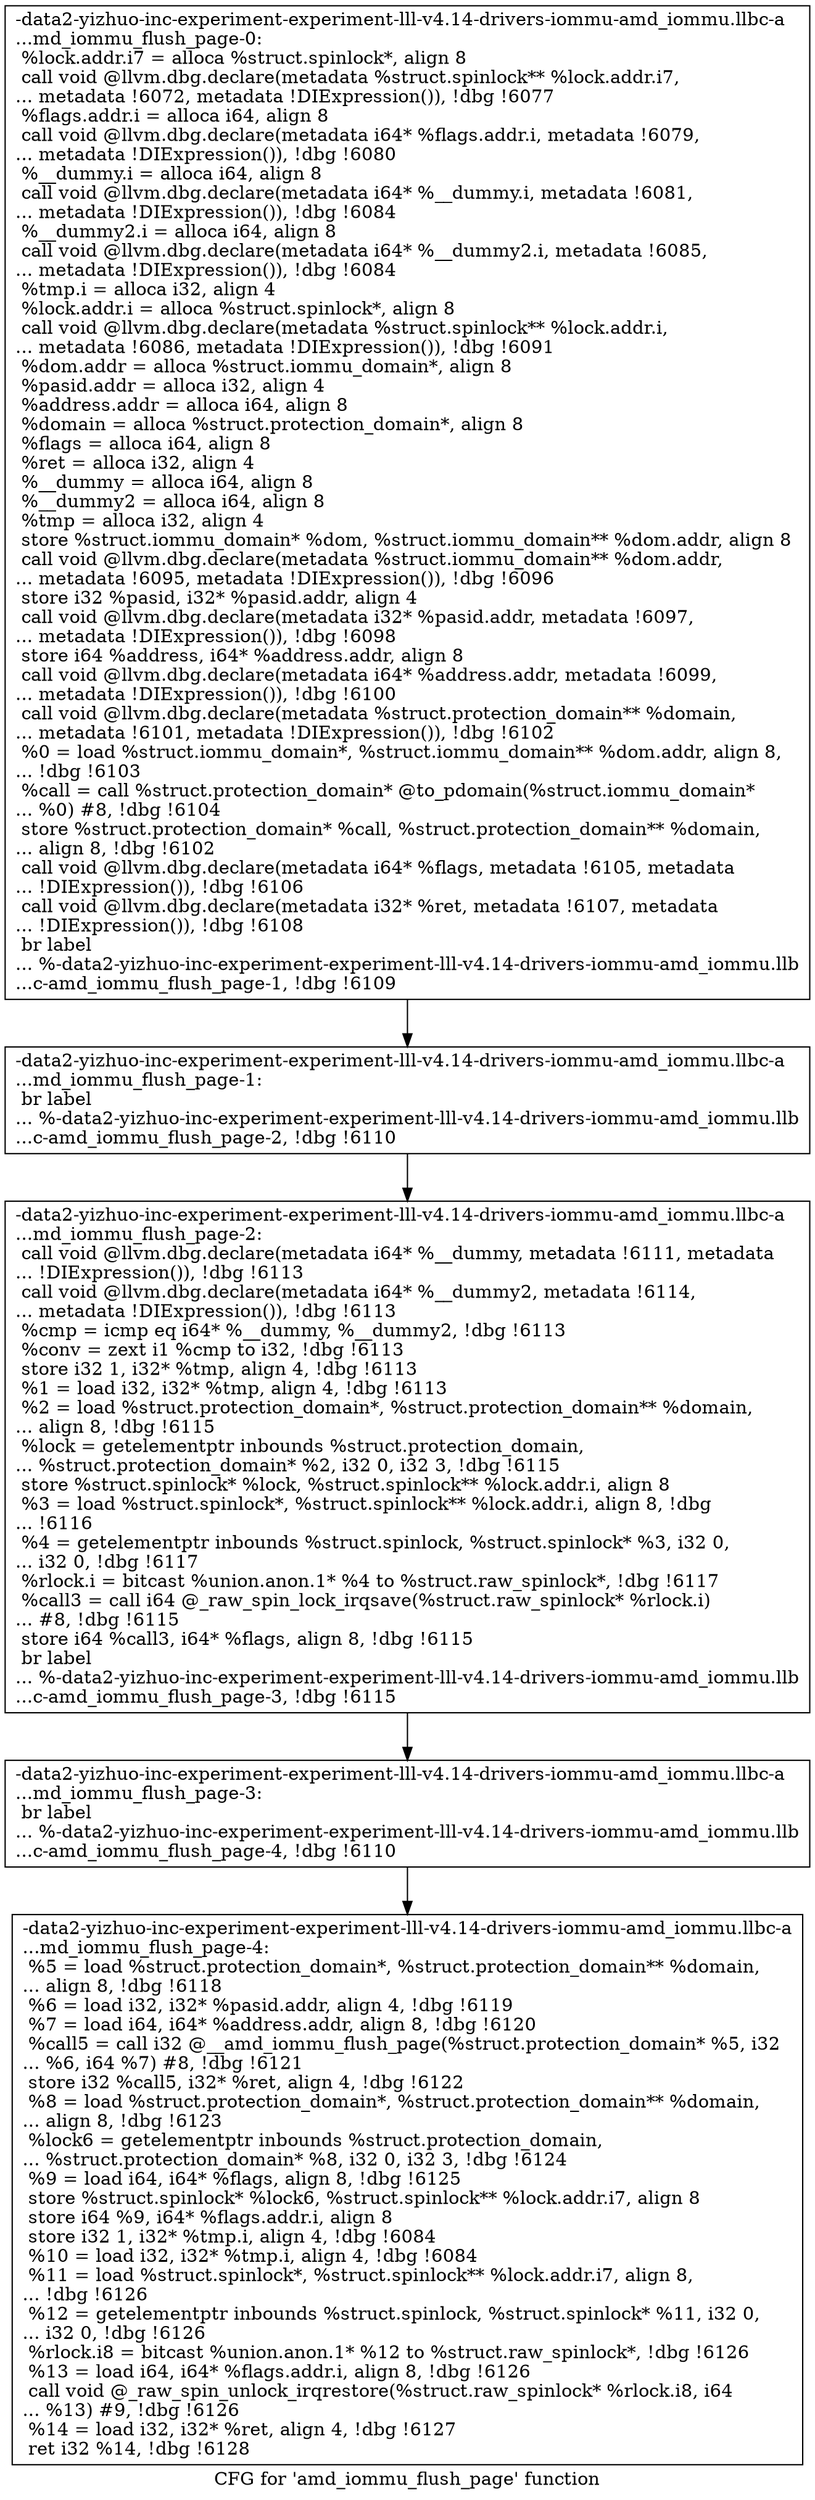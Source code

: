 digraph "CFG for 'amd_iommu_flush_page' function" {
	label="CFG for 'amd_iommu_flush_page' function";

	Node0x561b9463f260 [shape=record,label="{-data2-yizhuo-inc-experiment-experiment-lll-v4.14-drivers-iommu-amd_iommu.llbc-a\l...md_iommu_flush_page-0:\l  %lock.addr.i7 = alloca %struct.spinlock*, align 8\l  call void @llvm.dbg.declare(metadata %struct.spinlock** %lock.addr.i7,\l... metadata !6072, metadata !DIExpression()), !dbg !6077\l  %flags.addr.i = alloca i64, align 8\l  call void @llvm.dbg.declare(metadata i64* %flags.addr.i, metadata !6079,\l... metadata !DIExpression()), !dbg !6080\l  %__dummy.i = alloca i64, align 8\l  call void @llvm.dbg.declare(metadata i64* %__dummy.i, metadata !6081,\l... metadata !DIExpression()), !dbg !6084\l  %__dummy2.i = alloca i64, align 8\l  call void @llvm.dbg.declare(metadata i64* %__dummy2.i, metadata !6085,\l... metadata !DIExpression()), !dbg !6084\l  %tmp.i = alloca i32, align 4\l  %lock.addr.i = alloca %struct.spinlock*, align 8\l  call void @llvm.dbg.declare(metadata %struct.spinlock** %lock.addr.i,\l... metadata !6086, metadata !DIExpression()), !dbg !6091\l  %dom.addr = alloca %struct.iommu_domain*, align 8\l  %pasid.addr = alloca i32, align 4\l  %address.addr = alloca i64, align 8\l  %domain = alloca %struct.protection_domain*, align 8\l  %flags = alloca i64, align 8\l  %ret = alloca i32, align 4\l  %__dummy = alloca i64, align 8\l  %__dummy2 = alloca i64, align 8\l  %tmp = alloca i32, align 4\l  store %struct.iommu_domain* %dom, %struct.iommu_domain** %dom.addr, align 8\l  call void @llvm.dbg.declare(metadata %struct.iommu_domain** %dom.addr,\l... metadata !6095, metadata !DIExpression()), !dbg !6096\l  store i32 %pasid, i32* %pasid.addr, align 4\l  call void @llvm.dbg.declare(metadata i32* %pasid.addr, metadata !6097,\l... metadata !DIExpression()), !dbg !6098\l  store i64 %address, i64* %address.addr, align 8\l  call void @llvm.dbg.declare(metadata i64* %address.addr, metadata !6099,\l... metadata !DIExpression()), !dbg !6100\l  call void @llvm.dbg.declare(metadata %struct.protection_domain** %domain,\l... metadata !6101, metadata !DIExpression()), !dbg !6102\l  %0 = load %struct.iommu_domain*, %struct.iommu_domain** %dom.addr, align 8,\l... !dbg !6103\l  %call = call %struct.protection_domain* @to_pdomain(%struct.iommu_domain*\l... %0) #8, !dbg !6104\l  store %struct.protection_domain* %call, %struct.protection_domain** %domain,\l... align 8, !dbg !6102\l  call void @llvm.dbg.declare(metadata i64* %flags, metadata !6105, metadata\l... !DIExpression()), !dbg !6106\l  call void @llvm.dbg.declare(metadata i32* %ret, metadata !6107, metadata\l... !DIExpression()), !dbg !6108\l  br label\l... %-data2-yizhuo-inc-experiment-experiment-lll-v4.14-drivers-iommu-amd_iommu.llb\l...c-amd_iommu_flush_page-1, !dbg !6109\l}"];
	Node0x561b9463f260 -> Node0x561b946b7620;
	Node0x561b946b7620 [shape=record,label="{-data2-yizhuo-inc-experiment-experiment-lll-v4.14-drivers-iommu-amd_iommu.llbc-a\l...md_iommu_flush_page-1: \l  br label\l... %-data2-yizhuo-inc-experiment-experiment-lll-v4.14-drivers-iommu-amd_iommu.llb\l...c-amd_iommu_flush_page-2, !dbg !6110\l}"];
	Node0x561b946b7620 -> Node0x561b946b7670;
	Node0x561b946b7670 [shape=record,label="{-data2-yizhuo-inc-experiment-experiment-lll-v4.14-drivers-iommu-amd_iommu.llbc-a\l...md_iommu_flush_page-2: \l  call void @llvm.dbg.declare(metadata i64* %__dummy, metadata !6111, metadata\l... !DIExpression()), !dbg !6113\l  call void @llvm.dbg.declare(metadata i64* %__dummy2, metadata !6114,\l... metadata !DIExpression()), !dbg !6113\l  %cmp = icmp eq i64* %__dummy, %__dummy2, !dbg !6113\l  %conv = zext i1 %cmp to i32, !dbg !6113\l  store i32 1, i32* %tmp, align 4, !dbg !6113\l  %1 = load i32, i32* %tmp, align 4, !dbg !6113\l  %2 = load %struct.protection_domain*, %struct.protection_domain** %domain,\l... align 8, !dbg !6115\l  %lock = getelementptr inbounds %struct.protection_domain,\l... %struct.protection_domain* %2, i32 0, i32 3, !dbg !6115\l  store %struct.spinlock* %lock, %struct.spinlock** %lock.addr.i, align 8\l  %3 = load %struct.spinlock*, %struct.spinlock** %lock.addr.i, align 8, !dbg\l... !6116\l  %4 = getelementptr inbounds %struct.spinlock, %struct.spinlock* %3, i32 0,\l... i32 0, !dbg !6117\l  %rlock.i = bitcast %union.anon.1* %4 to %struct.raw_spinlock*, !dbg !6117\l  %call3 = call i64 @_raw_spin_lock_irqsave(%struct.raw_spinlock* %rlock.i)\l... #8, !dbg !6115\l  store i64 %call3, i64* %flags, align 8, !dbg !6115\l  br label\l... %-data2-yizhuo-inc-experiment-experiment-lll-v4.14-drivers-iommu-amd_iommu.llb\l...c-amd_iommu_flush_page-3, !dbg !6115\l}"];
	Node0x561b946b7670 -> Node0x561b946b76c0;
	Node0x561b946b76c0 [shape=record,label="{-data2-yizhuo-inc-experiment-experiment-lll-v4.14-drivers-iommu-amd_iommu.llbc-a\l...md_iommu_flush_page-3: \l  br label\l... %-data2-yizhuo-inc-experiment-experiment-lll-v4.14-drivers-iommu-amd_iommu.llb\l...c-amd_iommu_flush_page-4, !dbg !6110\l}"];
	Node0x561b946b76c0 -> Node0x561b946b7710;
	Node0x561b946b7710 [shape=record,label="{-data2-yizhuo-inc-experiment-experiment-lll-v4.14-drivers-iommu-amd_iommu.llbc-a\l...md_iommu_flush_page-4: \l  %5 = load %struct.protection_domain*, %struct.protection_domain** %domain,\l... align 8, !dbg !6118\l  %6 = load i32, i32* %pasid.addr, align 4, !dbg !6119\l  %7 = load i64, i64* %address.addr, align 8, !dbg !6120\l  %call5 = call i32 @__amd_iommu_flush_page(%struct.protection_domain* %5, i32\l... %6, i64 %7) #8, !dbg !6121\l  store i32 %call5, i32* %ret, align 4, !dbg !6122\l  %8 = load %struct.protection_domain*, %struct.protection_domain** %domain,\l... align 8, !dbg !6123\l  %lock6 = getelementptr inbounds %struct.protection_domain,\l... %struct.protection_domain* %8, i32 0, i32 3, !dbg !6124\l  %9 = load i64, i64* %flags, align 8, !dbg !6125\l  store %struct.spinlock* %lock6, %struct.spinlock** %lock.addr.i7, align 8\l  store i64 %9, i64* %flags.addr.i, align 8\l  store i32 1, i32* %tmp.i, align 4, !dbg !6084\l  %10 = load i32, i32* %tmp.i, align 4, !dbg !6084\l  %11 = load %struct.spinlock*, %struct.spinlock** %lock.addr.i7, align 8,\l... !dbg !6126\l  %12 = getelementptr inbounds %struct.spinlock, %struct.spinlock* %11, i32 0,\l... i32 0, !dbg !6126\l  %rlock.i8 = bitcast %union.anon.1* %12 to %struct.raw_spinlock*, !dbg !6126\l  %13 = load i64, i64* %flags.addr.i, align 8, !dbg !6126\l  call void @_raw_spin_unlock_irqrestore(%struct.raw_spinlock* %rlock.i8, i64\l... %13) #9, !dbg !6126\l  %14 = load i32, i32* %ret, align 4, !dbg !6127\l  ret i32 %14, !dbg !6128\l}"];
}

